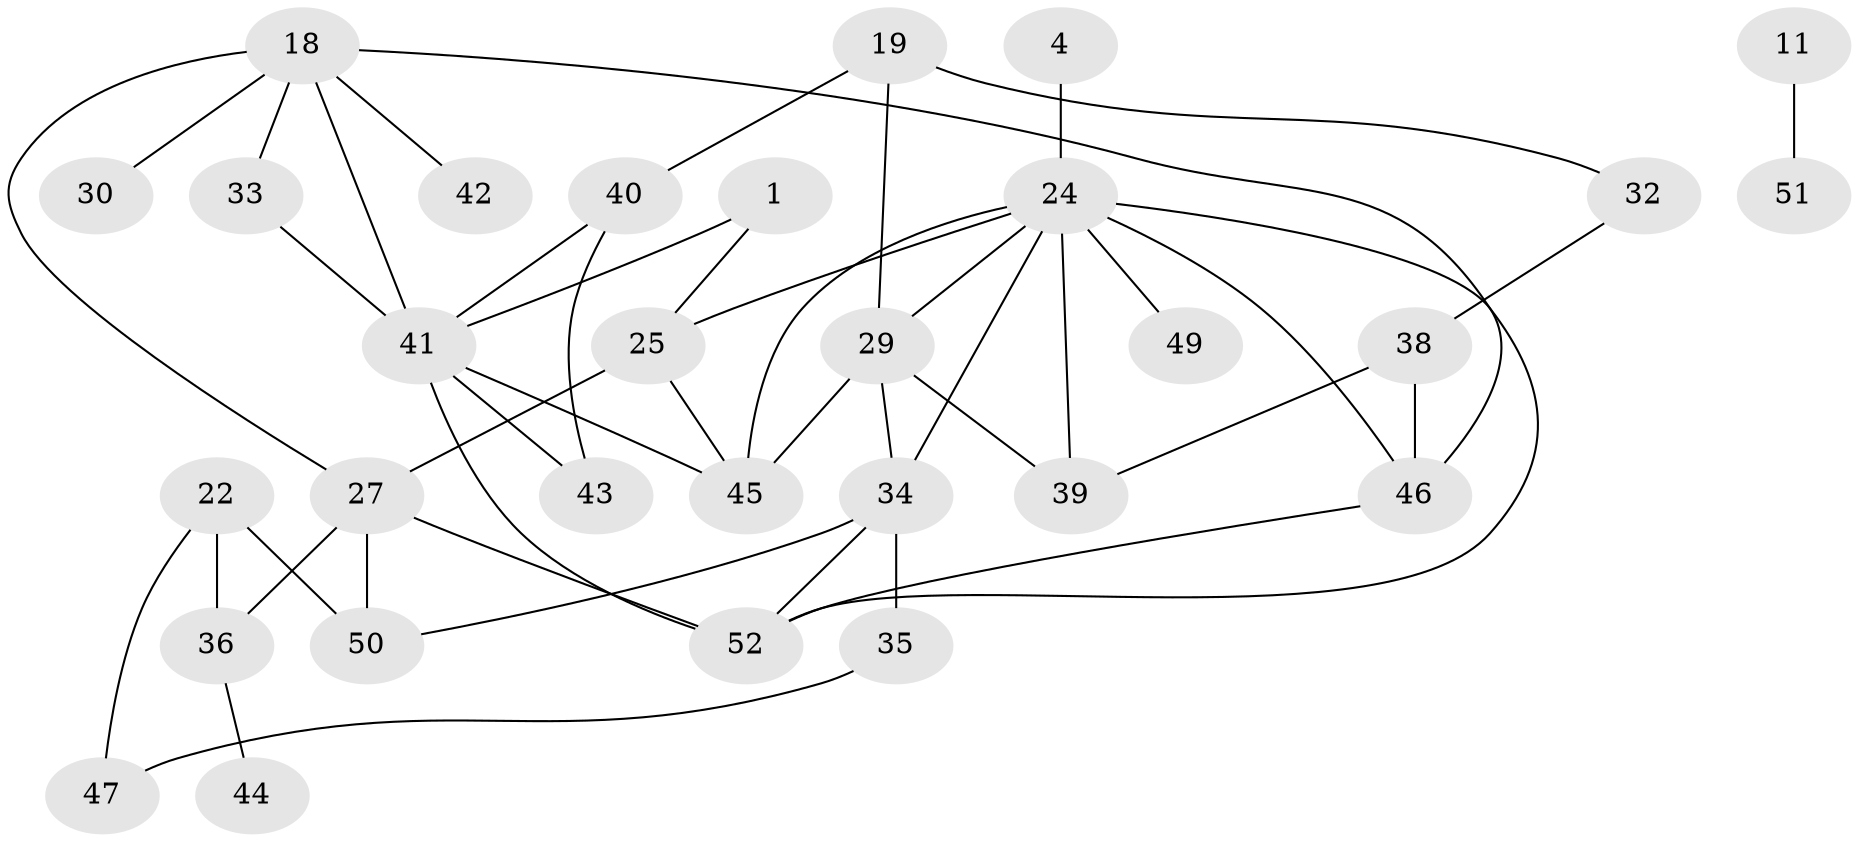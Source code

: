 // original degree distribution, {2: 0.2403846153846154, 1: 0.21153846153846154, 4: 0.07692307692307693, 3: 0.19230769230769232, 0: 0.20192307692307693, 6: 0.019230769230769232, 5: 0.038461538461538464, 7: 0.019230769230769232}
// Generated by graph-tools (version 1.1) at 2025/00/03/09/25 03:00:43]
// undirected, 30 vertices, 47 edges
graph export_dot {
graph [start="1"]
  node [color=gray90,style=filled];
  1;
  4;
  11;
  18;
  19;
  22;
  24;
  25;
  27;
  29;
  30;
  32;
  33;
  34;
  35;
  36;
  38;
  39;
  40;
  41;
  42;
  43;
  44;
  45;
  46;
  47;
  49;
  50;
  51;
  52;
  1 -- 25 [weight=1.0];
  1 -- 41 [weight=1.0];
  4 -- 24 [weight=1.0];
  11 -- 51 [weight=1.0];
  18 -- 27 [weight=1.0];
  18 -- 30 [weight=1.0];
  18 -- 33 [weight=1.0];
  18 -- 41 [weight=1.0];
  18 -- 42 [weight=1.0];
  18 -- 46 [weight=1.0];
  19 -- 29 [weight=1.0];
  19 -- 32 [weight=1.0];
  19 -- 40 [weight=1.0];
  22 -- 36 [weight=2.0];
  22 -- 47 [weight=1.0];
  22 -- 50 [weight=1.0];
  24 -- 25 [weight=1.0];
  24 -- 29 [weight=1.0];
  24 -- 34 [weight=1.0];
  24 -- 39 [weight=1.0];
  24 -- 45 [weight=1.0];
  24 -- 46 [weight=1.0];
  24 -- 49 [weight=1.0];
  24 -- 52 [weight=1.0];
  25 -- 27 [weight=2.0];
  25 -- 45 [weight=1.0];
  27 -- 36 [weight=1.0];
  27 -- 50 [weight=2.0];
  27 -- 52 [weight=2.0];
  29 -- 34 [weight=1.0];
  29 -- 39 [weight=1.0];
  29 -- 45 [weight=1.0];
  32 -- 38 [weight=1.0];
  33 -- 41 [weight=1.0];
  34 -- 35 [weight=1.0];
  34 -- 50 [weight=1.0];
  34 -- 52 [weight=2.0];
  35 -- 47 [weight=1.0];
  36 -- 44 [weight=1.0];
  38 -- 39 [weight=1.0];
  38 -- 46 [weight=2.0];
  40 -- 41 [weight=1.0];
  40 -- 43 [weight=1.0];
  41 -- 43 [weight=1.0];
  41 -- 45 [weight=1.0];
  41 -- 52 [weight=1.0];
  46 -- 52 [weight=1.0];
}
